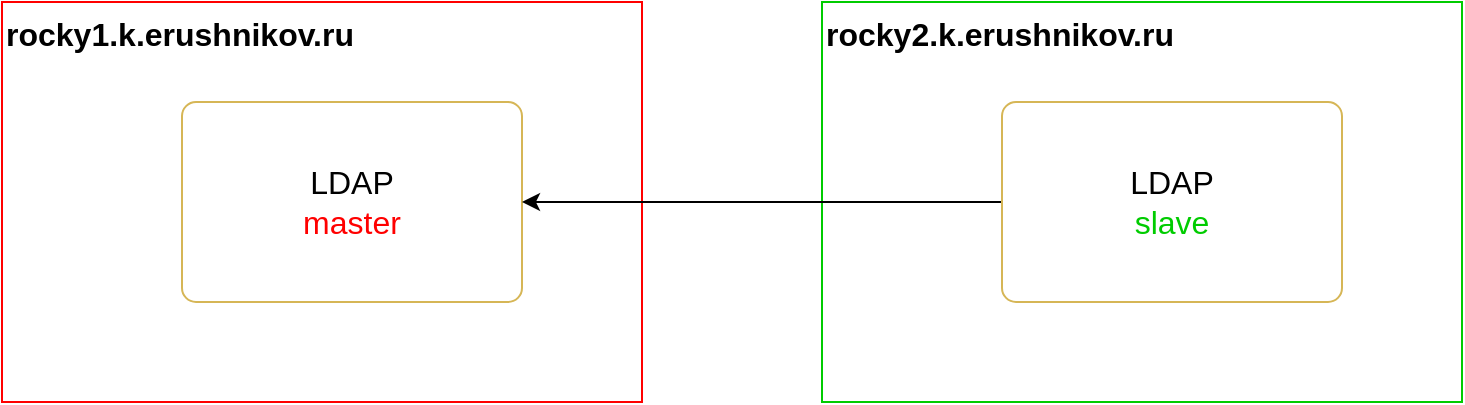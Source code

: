<mxfile>
    <diagram id="hJxjfjJCusAZ8AS4R_-t" name="ms">
        <mxGraphModel dx="863" dy="650" grid="0" gridSize="10" guides="1" tooltips="1" connect="1" arrows="1" fold="1" page="0" pageScale="1" pageWidth="1169" pageHeight="827" math="0" shadow="0">
            <root>
                <mxCell id="0"/>
                <mxCell id="1" parent="0"/>
                <mxCell id="kHjb7_GP1c-8JZNdNVrq-1" value="&lt;b&gt;&lt;font style=&quot;font-size: 16px&quot;&gt;rocky1.k.erushnikov.ru&lt;/font&gt;&lt;/b&gt;" style="rounded=0;whiteSpace=wrap;html=1;horizontal=1;verticalAlign=top;align=left;strokeColor=#FF0000;" parent="1" vertex="1">
                    <mxGeometry x="100" y="110" width="320" height="200" as="geometry"/>
                </mxCell>
                <mxCell id="kHjb7_GP1c-8JZNdNVrq-2" value="&lt;font style=&quot;font-size: 16px&quot;&gt;LDAP&lt;br&gt;&lt;font color=&quot;#ff0000&quot;&gt;master&lt;/font&gt;&lt;br&gt;&lt;/font&gt;" style="rounded=1;whiteSpace=wrap;html=1;align=center;arcSize=7;fillColor=none;strokeColor=#d6b656;" parent="1" vertex="1">
                    <mxGeometry x="190" y="160" width="170" height="100" as="geometry"/>
                </mxCell>
                <mxCell id="kHjb7_GP1c-8JZNdNVrq-3" value="&lt;b&gt;&lt;font style=&quot;font-size: 16px&quot;&gt;rocky2.k.erushnikov.ru&lt;/font&gt;&lt;/b&gt;" style="rounded=0;whiteSpace=wrap;html=1;horizontal=1;verticalAlign=top;align=left;strokeColor=#00CC00;" parent="1" vertex="1">
                    <mxGeometry x="510" y="110" width="320" height="200" as="geometry"/>
                </mxCell>
                <mxCell id="kHjb7_GP1c-8JZNdNVrq-5" style="edgeStyle=orthogonalEdgeStyle;rounded=0;orthogonalLoop=1;jettySize=auto;html=1;entryX=1;entryY=0.5;entryDx=0;entryDy=0;" parent="1" source="kHjb7_GP1c-8JZNdNVrq-4" target="kHjb7_GP1c-8JZNdNVrq-2" edge="1">
                    <mxGeometry relative="1" as="geometry"/>
                </mxCell>
                <mxCell id="kHjb7_GP1c-8JZNdNVrq-4" value="&lt;font style=&quot;font-size: 16px&quot;&gt;LDAP&lt;br&gt;&lt;font color=&quot;#00cc00&quot;&gt;slave&lt;/font&gt;&lt;br&gt;&lt;/font&gt;" style="rounded=1;whiteSpace=wrap;html=1;align=center;arcSize=7;fillColor=none;strokeColor=#d6b656;" parent="1" vertex="1">
                    <mxGeometry x="600" y="160" width="170" height="100" as="geometry"/>
                </mxCell>
            </root>
        </mxGraphModel>
    </diagram>
    <diagram id="vFyNKAJleZPe5AP0eM8O" name="mm">
        <mxGraphModel dx="863" dy="650" grid="0" gridSize="10" guides="1" tooltips="1" connect="1" arrows="1" fold="1" page="0" pageScale="1" pageWidth="827" pageHeight="1169" math="0" shadow="0">
            <root>
                <mxCell id="0"/>
                <mxCell id="1" parent="0"/>
                <mxCell id="ugTw_L9Z-6dV3J909xTC-1" value="&lt;b&gt;&lt;font style=&quot;font-size: 16px&quot;&gt;rocky1.k.erushnikov.ru&lt;/font&gt;&lt;/b&gt;" style="rounded=0;whiteSpace=wrap;html=1;horizontal=1;verticalAlign=top;align=left;strokeColor=#FF0000;" parent="1" vertex="1">
                    <mxGeometry x="100" y="110" width="320" height="220" as="geometry"/>
                </mxCell>
                <mxCell id="ugTw_L9Z-6dV3J909xTC-2" value="&lt;font style=&quot;font-size: 16px&quot;&gt;LDAP&lt;br&gt;&lt;font color=&quot;#ff0000&quot;&gt;master&lt;/font&gt;&lt;br&gt;olcServerID: 101&lt;br&gt;&lt;/font&gt;" style="rounded=1;whiteSpace=wrap;html=1;align=center;arcSize=7;fillColor=none;strokeColor=#d6b656;" parent="1" vertex="1">
                    <mxGeometry x="190" y="160" width="170" height="100" as="geometry"/>
                </mxCell>
                <mxCell id="ugTw_L9Z-6dV3J909xTC-3" value="&lt;b&gt;&lt;font style=&quot;font-size: 16px&quot;&gt;rocky2.k.erushnikov.ru&lt;/font&gt;&lt;/b&gt;" style="rounded=0;whiteSpace=wrap;html=1;horizontal=1;verticalAlign=top;align=left;strokeColor=#FF0000;" parent="1" vertex="1">
                    <mxGeometry x="510" y="110" width="320" height="220" as="geometry"/>
                </mxCell>
                <mxCell id="ugTw_L9Z-6dV3J909xTC-5" value="&lt;font style=&quot;font-size: 16px&quot;&gt;LDAP&lt;br&gt;&lt;font color=&quot;#ff0000&quot;&gt;master&lt;/font&gt;&lt;br&gt;olcServerID: 102&lt;br&gt;&lt;/font&gt;" style="rounded=1;whiteSpace=wrap;html=1;align=center;arcSize=7;fillColor=none;strokeColor=#d6b656;" parent="1" vertex="1">
                    <mxGeometry x="600" y="160" width="170" height="100" as="geometry"/>
                </mxCell>
                <mxCell id="ugTw_L9Z-6dV3J909xTC-7" value="" style="endArrow=classic;html=1;curved=1;elbow=vertical;exitX=0;exitY=0.5;exitDx=0;exitDy=0;entryX=1;entryY=0.5;entryDx=0;entryDy=0;" parent="1" source="ugTw_L9Z-6dV3J909xTC-11" target="ugTw_L9Z-6dV3J909xTC-2" edge="1">
                    <mxGeometry width="50" height="50" relative="1" as="geometry">
                        <mxPoint x="460" y="360" as="sourcePoint"/>
                        <mxPoint x="510" y="310" as="targetPoint"/>
                    </mxGeometry>
                </mxCell>
                <mxCell id="ugTw_L9Z-6dV3J909xTC-8" value="" style="endArrow=classic;html=1;curved=1;elbow=vertical;exitX=1;exitY=0.5;exitDx=0;exitDy=0;entryX=0;entryY=0.5;entryDx=0;entryDy=0;" parent="1" source="ugTw_L9Z-6dV3J909xTC-10" target="ugTw_L9Z-6dV3J909xTC-5" edge="1">
                    <mxGeometry width="50" height="50" relative="1" as="geometry">
                        <mxPoint x="590" y="410" as="sourcePoint"/>
                        <mxPoint x="350" y="410" as="targetPoint"/>
                    </mxGeometry>
                </mxCell>
                <mxCell id="ugTw_L9Z-6dV3J909xTC-10" value="&lt;div style=&quot;text-align: left;&quot;&gt;olcSyncRepl: rid=001&lt;/div&gt;&lt;div style=&quot;text-align: left;&quot;&gt;&amp;nbsp; provider=ldap://rocky2.k.erushnikov.ru:389/&lt;/div&gt;" style="text;html=1;align=center;verticalAlign=middle;whiteSpace=wrap;rounded=0;fontColor=default;labelBackgroundColor=none;" parent="1" vertex="1">
                    <mxGeometry x="150" y="280" width="230" height="40" as="geometry"/>
                </mxCell>
                <mxCell id="ugTw_L9Z-6dV3J909xTC-11" value="&lt;div style=&quot;text-align: left;&quot;&gt;olcSyncRepl: rid=001&lt;/div&gt;&lt;div style=&quot;text-align: left;&quot;&gt;&amp;nbsp; provider=ldap://rocky1.k.erushnikov.ru:389/&lt;/div&gt;" style="text;html=1;align=center;verticalAlign=middle;whiteSpace=wrap;rounded=0;fontColor=default;labelBackgroundColor=none;" parent="1" vertex="1">
                    <mxGeometry x="560" y="280" width="230" height="40" as="geometry"/>
                </mxCell>
            </root>
        </mxGraphModel>
    </diagram>
    <diagram id="ggnMvmFtciIYlDHK0zu1" name="mms">
        <mxGraphModel dx="863" dy="650" grid="0" gridSize="10" guides="1" tooltips="1" connect="1" arrows="1" fold="1" page="0" pageScale="1" pageWidth="827" pageHeight="1169" math="0" shadow="0">
            <root>
                <mxCell id="0"/>
                <mxCell id="1" parent="0"/>
                <mxCell id="KQtOepFiocRJAdrFyE5Z-1" value="&lt;b&gt;&lt;font style=&quot;font-size: 16px&quot;&gt;rocky1.k.erushnikov.ru&lt;/font&gt;&lt;/b&gt;" style="rounded=0;whiteSpace=wrap;html=1;horizontal=1;verticalAlign=top;align=left;strokeColor=#FF0000;" parent="1" vertex="1">
                    <mxGeometry x="100" y="110" width="320" height="220" as="geometry"/>
                </mxCell>
                <mxCell id="KQtOepFiocRJAdrFyE5Z-2" value="&lt;font style=&quot;font-size: 16px&quot;&gt;LDAP&lt;br&gt;&lt;font color=&quot;#ff0000&quot;&gt;master&lt;/font&gt;&lt;br&gt;olcServerID: 101&lt;br&gt;&lt;/font&gt;" style="rounded=1;whiteSpace=wrap;html=1;align=center;arcSize=7;fillColor=none;strokeColor=#d6b656;" parent="1" vertex="1">
                    <mxGeometry x="190" y="160" width="170" height="100" as="geometry"/>
                </mxCell>
                <mxCell id="KQtOepFiocRJAdrFyE5Z-3" value="&lt;b&gt;&lt;font style=&quot;font-size: 16px&quot;&gt;rocky2.k.erushnikov.ru&lt;/font&gt;&lt;/b&gt;" style="rounded=0;whiteSpace=wrap;html=1;horizontal=1;verticalAlign=top;align=left;strokeColor=#FF0000;" parent="1" vertex="1">
                    <mxGeometry x="510" y="110" width="320" height="220" as="geometry"/>
                </mxCell>
                <mxCell id="KQtOepFiocRJAdrFyE5Z-4" value="&lt;font style=&quot;font-size: 16px&quot;&gt;LDAP&lt;br&gt;&lt;font color=&quot;#ff0000&quot;&gt;master&lt;/font&gt;&lt;br&gt;olcServerID: 102&lt;br&gt;&lt;/font&gt;" style="rounded=1;whiteSpace=wrap;html=1;align=center;arcSize=7;fillColor=none;strokeColor=#d6b656;" parent="1" vertex="1">
                    <mxGeometry x="600" y="160" width="170" height="100" as="geometry"/>
                </mxCell>
                <mxCell id="KQtOepFiocRJAdrFyE5Z-5" value="" style="endArrow=classic;html=1;curved=1;elbow=vertical;exitX=0;exitY=0.5;exitDx=0;exitDy=0;entryX=1;entryY=0.5;entryDx=0;entryDy=0;" parent="1" source="KQtOepFiocRJAdrFyE5Z-8" target="KQtOepFiocRJAdrFyE5Z-2" edge="1">
                    <mxGeometry width="50" height="50" relative="1" as="geometry">
                        <mxPoint x="460" y="360" as="sourcePoint"/>
                        <mxPoint x="510" y="310" as="targetPoint"/>
                    </mxGeometry>
                </mxCell>
                <mxCell id="KQtOepFiocRJAdrFyE5Z-6" value="" style="endArrow=classic;html=1;curved=1;elbow=vertical;exitX=1;exitY=0.5;exitDx=0;exitDy=0;entryX=0;entryY=0.5;entryDx=0;entryDy=0;" parent="1" source="KQtOepFiocRJAdrFyE5Z-7" target="KQtOepFiocRJAdrFyE5Z-4" edge="1">
                    <mxGeometry width="50" height="50" relative="1" as="geometry">
                        <mxPoint x="590" y="410" as="sourcePoint"/>
                        <mxPoint x="350" y="410" as="targetPoint"/>
                    </mxGeometry>
                </mxCell>
                <mxCell id="KQtOepFiocRJAdrFyE5Z-7" value="&lt;div style=&quot;text-align: left;&quot;&gt;olcSyncRepl: rid=001&lt;/div&gt;&lt;div style=&quot;text-align: left;&quot;&gt;&amp;nbsp; provider=ldap://rocky2.k.erushnikov.ru:389/&lt;/div&gt;" style="text;html=1;align=center;verticalAlign=middle;whiteSpace=wrap;rounded=0;fontColor=default;labelBackgroundColor=none;" parent="1" vertex="1">
                    <mxGeometry x="150" y="280" width="230" height="40" as="geometry"/>
                </mxCell>
                <mxCell id="KQtOepFiocRJAdrFyE5Z-8" value="&lt;div style=&quot;text-align: left;&quot;&gt;olcSyncRepl: rid=001&lt;/div&gt;&lt;div style=&quot;text-align: left;&quot;&gt;&amp;nbsp; provider=ldap://rocky1.k.erushnikov.ru:389/&lt;/div&gt;" style="text;html=1;align=center;verticalAlign=middle;whiteSpace=wrap;rounded=0;fontColor=default;labelBackgroundColor=none;" parent="1" vertex="1">
                    <mxGeometry x="560" y="280" width="230" height="40" as="geometry"/>
                </mxCell>
                <mxCell id="KQtOepFiocRJAdrFyE5Z-9" value="&lt;b&gt;&lt;font style=&quot;font-size: 16px&quot;&gt;rocky1.k.erushnikov.ru&lt;/font&gt;&lt;/b&gt;" style="rounded=0;whiteSpace=wrap;html=1;horizontal=1;verticalAlign=top;align=left;strokeColor=#00CC00;" parent="1" vertex="1">
                    <mxGeometry x="100" y="350" width="320" height="270" as="geometry"/>
                </mxCell>
                <mxCell id="KQtOepFiocRJAdrFyE5Z-10" value="&lt;font style=&quot;font-size: 16px&quot;&gt;LDAP&lt;br&gt;&lt;font color=&quot;#00cc00&quot;&gt;slave&lt;/font&gt;&lt;br&gt;olcServerID: 101&lt;br&gt;&lt;/font&gt;" style="rounded=1;whiteSpace=wrap;html=1;align=center;arcSize=7;fillColor=none;strokeColor=#d6b656;" parent="1" vertex="1">
                    <mxGeometry x="190" y="400" width="170" height="100" as="geometry"/>
                </mxCell>
                <mxCell id="KQtOepFiocRJAdrFyE5Z-15" style="edgeStyle=orthogonalEdgeStyle;html=1;entryX=0;entryY=0.75;entryDx=0;entryDy=0;dashed=1;dashPattern=8 8;strokeColor=#00CC00;fontColor=#00CC00;elbow=vertical;" parent="1" source="KQtOepFiocRJAdrFyE5Z-11" target="KQtOepFiocRJAdrFyE5Z-4" edge="1">
                    <mxGeometry relative="1" as="geometry"/>
                </mxCell>
                <mxCell id="KQtOepFiocRJAdrFyE5Z-11" value="&lt;div style=&quot;text-align: left;&quot;&gt;olcSyncRepl: rid=002&lt;/div&gt;&lt;div style=&quot;text-align: left;&quot;&gt;&amp;nbsp; provider=ldap://rocky2.k.erushnikov.ru:389/&lt;/div&gt;" style="text;html=1;align=center;verticalAlign=middle;whiteSpace=wrap;rounded=0;fontColor=default;labelBackgroundColor=none;" parent="1" vertex="1">
                    <mxGeometry x="150" y="560" width="230" height="40" as="geometry"/>
                </mxCell>
                <mxCell id="KQtOepFiocRJAdrFyE5Z-14" style="edgeStyle=orthogonalEdgeStyle;html=1;entryX=1;entryY=0.75;entryDx=0;entryDy=0;fontColor=#00CC00;elbow=vertical;strokeColor=#00CC00;dashed=1;dashPattern=8 8;" parent="1" source="KQtOepFiocRJAdrFyE5Z-13" target="KQtOepFiocRJAdrFyE5Z-2" edge="1">
                    <mxGeometry relative="1" as="geometry">
                        <Array as="points">
                            <mxPoint x="450" y="540"/>
                            <mxPoint x="450" y="235"/>
                        </Array>
                    </mxGeometry>
                </mxCell>
                <mxCell id="KQtOepFiocRJAdrFyE5Z-13" value="&lt;div style=&quot;text-align: left;&quot;&gt;olcSyncRepl: rid=001&lt;/div&gt;&lt;div style=&quot;text-align: left;&quot;&gt;&amp;nbsp; provider=ldap://rocky1.k.erushnikov.ru:389/&lt;/div&gt;" style="text;html=1;align=center;verticalAlign=middle;whiteSpace=wrap;rounded=0;fontColor=default;labelBackgroundColor=none;" parent="1" vertex="1">
                    <mxGeometry x="150" y="520" width="230" height="40" as="geometry"/>
                </mxCell>
            </root>
        </mxGraphModel>
    </diagram>
</mxfile>